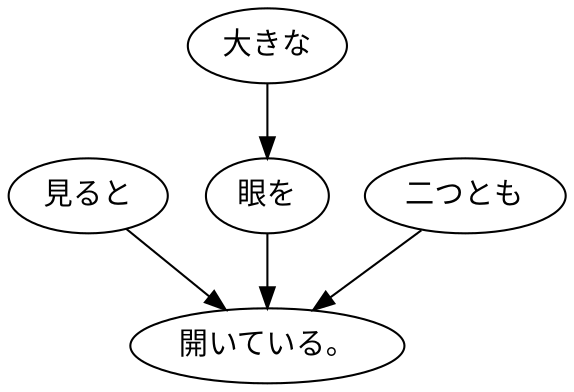 digraph graph6501 {
	node0 [label="見ると"];
	node1 [label="大きな"];
	node2 [label="眼を"];
	node3 [label="二つとも"];
	node4 [label="開いている。"];
	node0 -> node4;
	node1 -> node2;
	node2 -> node4;
	node3 -> node4;
}
